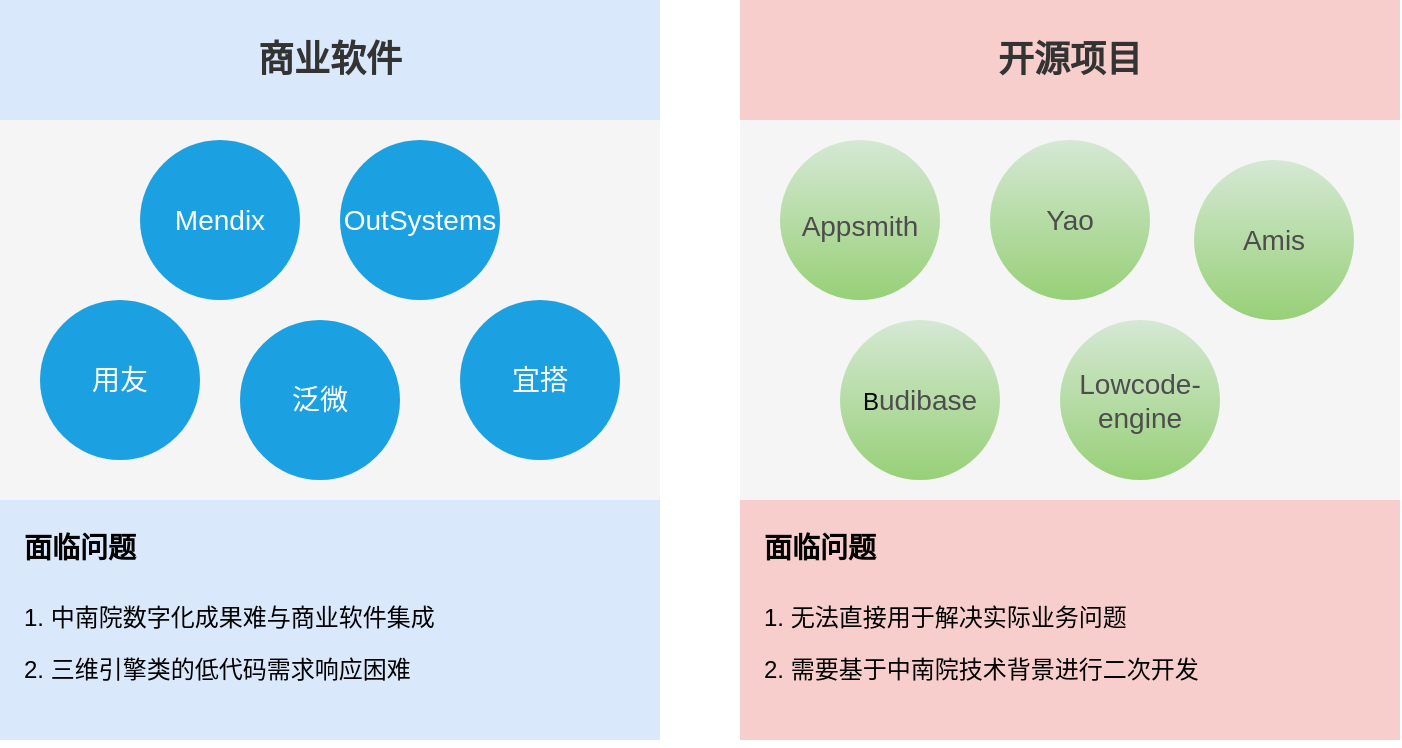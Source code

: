 <mxfile version="24.2.5" type="github">
  <diagram name="第 1 页" id="0m1JGkICXJwfyc3kdz0c">
    <mxGraphModel dx="1481" dy="815" grid="1" gridSize="10" guides="1" tooltips="1" connect="1" arrows="1" fold="1" page="1" pageScale="1" pageWidth="827" pageHeight="1169" math="0" shadow="0">
      <root>
        <mxCell id="0" />
        <mxCell id="1" parent="0" />
        <mxCell id="BSsokl0MyuDhds6KbzqO-1" value="" style="rounded=0;whiteSpace=wrap;html=1;fillColor=#f5f5f5;fontColor=#333333;strokeColor=none;" parent="1" vertex="1">
          <mxGeometry x="150" y="120" width="330" height="370" as="geometry" />
        </mxCell>
        <mxCell id="BSsokl0MyuDhds6KbzqO-2" value="" style="rounded=0;whiteSpace=wrap;html=1;fillColor=#f5f5f5;fontColor=#333333;strokeColor=none;" parent="1" vertex="1">
          <mxGeometry x="520" y="120" width="330" height="370" as="geometry" />
        </mxCell>
        <mxCell id="BSsokl0MyuDhds6KbzqO-3" value="" style="rounded=0;whiteSpace=wrap;html=1;fillColor=#dae8fc;strokeColor=none;" parent="1" vertex="1">
          <mxGeometry x="150" y="370" width="330" height="120" as="geometry" />
        </mxCell>
        <mxCell id="BSsokl0MyuDhds6KbzqO-4" value="" style="rounded=0;whiteSpace=wrap;html=1;fillColor=#f8cecc;strokeColor=none;" parent="1" vertex="1">
          <mxGeometry x="520" y="370" width="330" height="120" as="geometry" />
        </mxCell>
        <mxCell id="BSsokl0MyuDhds6KbzqO-5" value="&lt;font style=&quot;font-size: 14px;&quot;&gt;用友&lt;/font&gt;" style="ellipse;whiteSpace=wrap;html=1;aspect=fixed;fillColor=#1ba1e2;strokeColor=none;fontColor=#ffffff;" parent="1" vertex="1">
          <mxGeometry x="170" y="270" width="80" height="80" as="geometry" />
        </mxCell>
        <mxCell id="BSsokl0MyuDhds6KbzqO-6" value="&lt;font style=&quot;font-size: 14px;&quot;&gt;泛微&lt;/font&gt;" style="ellipse;whiteSpace=wrap;html=1;aspect=fixed;fillColor=#1ba1e2;strokeColor=none;fontColor=#ffffff;" parent="1" vertex="1">
          <mxGeometry x="270" y="280" width="80" height="80" as="geometry" />
        </mxCell>
        <mxCell id="BSsokl0MyuDhds6KbzqO-7" value="&lt;font style=&quot;font-size: 14px;&quot;&gt;宜搭&lt;/font&gt;" style="ellipse;whiteSpace=wrap;html=1;aspect=fixed;fillColor=#1ba1e2;strokeColor=none;fontColor=#ffffff;" parent="1" vertex="1">
          <mxGeometry x="380" y="270" width="80" height="80" as="geometry" />
        </mxCell>
        <mxCell id="BSsokl0MyuDhds6KbzqO-8" value="B&lt;a style=&quot;box-sizing: border-box; text-decoration-line: none; text-align: start; text-wrap: nowrap;&quot; class=&quot;Link__StyledLink-sc-14289xe-0 dheQRw&quot; href=&quot;https://github.com/Budibase/budibase&quot;&gt;&lt;span style=&quot;box-sizing: border-box; overflow: hidden; text-overflow: ellipsis;&quot; class=&quot;Text-sc-17v1xeu-0 qaOIC search-match&quot;&gt;&lt;span style=&quot;box-sizing: border-box;&quot;&gt;&lt;font color=&quot;#4d4d4d&quot; style=&quot;font-size: 14px;&quot; face=&quot;Helvetica&quot;&gt;udibase&lt;/font&gt;&lt;/span&gt;&lt;/span&gt;&lt;/a&gt;" style="ellipse;whiteSpace=wrap;html=1;aspect=fixed;strokeColor=none;fillColor=#d5e8d4;gradientColor=#97d077;" parent="1" vertex="1">
          <mxGeometry x="570" y="280" width="80" height="80" as="geometry" />
        </mxCell>
        <mxCell id="BSsokl0MyuDhds6KbzqO-9" value="&lt;font color=&quot;#4d4d4d&quot; style=&quot;font-size: 14px;&quot; face=&quot;Helvetica&quot;&gt;&lt;span style=&quot;vertical-align: baseline;&quot;&gt;Lowcode&lt;/span&gt;&lt;span style=&quot;vertical-align: baseline;&quot;&gt;-engine&lt;/span&gt;&lt;/font&gt;" style="ellipse;whiteSpace=wrap;html=1;aspect=fixed;strokeColor=none;fillColor=#d5e8d4;gradientColor=#97d077;" parent="1" vertex="1">
          <mxGeometry x="680" y="280" width="80" height="80" as="geometry" />
        </mxCell>
        <mxCell id="BSsokl0MyuDhds6KbzqO-10" value="&lt;span style=&quot;vertical-align: baseline;&quot;&gt;&lt;font color=&quot;#4d4d4d&quot; style=&quot;font-size: 14px;&quot; face=&quot;Helvetica&quot;&gt;Amis&lt;/font&gt;&lt;/span&gt;" style="ellipse;whiteSpace=wrap;html=1;aspect=fixed;strokeColor=none;fillColor=#d5e8d4;gradientColor=#97d077;" parent="1" vertex="1">
          <mxGeometry x="747" y="200" width="80" height="80" as="geometry" />
        </mxCell>
        <mxCell id="BSsokl0MyuDhds6KbzqO-11" value="&lt;h1 style=&quot;box-sizing: border-box; outline: 0px; margin: 0px; padding: 0px; overflow-wrap: break-word; word-break: break-all; font-variant-ligatures: common-ligatures; text-align: start;&quot; id=&quot;articleContentId&quot; class=&quot;title-article&quot;&gt;&lt;font color=&quot;#4d4d4d&quot; face=&quot;Helvetica&quot; style=&quot;font-weight: normal; font-size: 14px;&quot;&gt;Appsmith&lt;/font&gt;&lt;/h1&gt;" style="ellipse;whiteSpace=wrap;html=1;aspect=fixed;fillColor=#d5e8d4;strokeColor=none;gradientColor=#97d077;" parent="1" vertex="1">
          <mxGeometry x="540" y="190" width="80" height="80" as="geometry" />
        </mxCell>
        <mxCell id="BSsokl0MyuDhds6KbzqO-12" value="&lt;font style=&quot;font-size: 14px;&quot;&gt;Mendix&lt;/font&gt;" style="ellipse;whiteSpace=wrap;html=1;aspect=fixed;fillColor=#1ba1e2;strokeColor=none;fontColor=#ffffff;" parent="1" vertex="1">
          <mxGeometry x="220" y="190" width="80" height="80" as="geometry" />
        </mxCell>
        <mxCell id="BSsokl0MyuDhds6KbzqO-13" value="&lt;font color=&quot;#333333&quot; size=&quot;1&quot; style=&quot;&quot;&gt;&lt;b style=&quot;font-size: 18px;&quot;&gt;商业软件&lt;/b&gt;&lt;/font&gt;" style="rounded=0;whiteSpace=wrap;html=1;fillColor=#dae8fc;strokeColor=none;" parent="1" vertex="1">
          <mxGeometry x="150" y="120" width="330" height="60" as="geometry" />
        </mxCell>
        <mxCell id="BSsokl0MyuDhds6KbzqO-14" value="&lt;font color=&quot;#333333&quot; style=&quot;font-size: 18px;&quot;&gt;&lt;b&gt;开源项目&lt;/b&gt;&lt;/font&gt;" style="rounded=0;whiteSpace=wrap;html=1;fillColor=#f8cecc;strokeColor=none;" parent="1" vertex="1">
          <mxGeometry x="520" y="120" width="330" height="60" as="geometry" />
        </mxCell>
        <mxCell id="BSsokl0MyuDhds6KbzqO-15" value="&lt;h1 style=&quot;margin-top: 0px;&quot;&gt;&lt;font style=&quot;font-size: 14px;&quot;&gt;面临问题&lt;/font&gt;&lt;/h1&gt;&lt;p&gt;1. 中南院数字化成果难与商业软件集成&lt;/p&gt;&lt;p&gt;2. 三维引擎类的低代码需求响应困难&lt;/p&gt;" style="text;html=1;whiteSpace=wrap;overflow=hidden;rounded=0;" parent="1" vertex="1">
          <mxGeometry x="160" y="370" width="310" height="120" as="geometry" />
        </mxCell>
        <mxCell id="BSsokl0MyuDhds6KbzqO-16" value="&lt;h1 style=&quot;margin-top: 0px;&quot;&gt;&lt;font style=&quot;font-size: 14px;&quot;&gt;面临问题&lt;/font&gt;&lt;/h1&gt;&lt;p&gt;1. 无法直接用于解决实际业务问题&lt;/p&gt;&lt;p&gt;2. 需要基于中南院技术背景进行二次开发&lt;/p&gt;" style="text;html=1;whiteSpace=wrap;overflow=hidden;rounded=0;" parent="1" vertex="1">
          <mxGeometry x="530" y="370" width="310" height="120" as="geometry" />
        </mxCell>
        <mxCell id="BSsokl0MyuDhds6KbzqO-17" value="&lt;span style=&quot;vertical-align: baseline;&quot;&gt;&lt;font color=&quot;#4d4d4d&quot; style=&quot;font-size: 14px;&quot; face=&quot;Helvetica&quot;&gt;Yao&lt;/font&gt;&lt;/span&gt;" style="ellipse;whiteSpace=wrap;html=1;aspect=fixed;strokeColor=none;fillColor=#d5e8d4;gradientColor=#97d077;" parent="1" vertex="1">
          <mxGeometry x="645" y="190" width="80" height="80" as="geometry" />
        </mxCell>
        <mxCell id="BSsokl0MyuDhds6KbzqO-19" value="&lt;span style=&quot;vertical-align: baseline;&quot;&gt;&lt;font style=&quot;font-size: 14px;&quot; face=&quot;Helvetica&quot;&gt;OutSystems&lt;/font&gt;&lt;/span&gt;" style="ellipse;whiteSpace=wrap;html=1;aspect=fixed;fillColor=#1ba1e2;strokeColor=none;fontColor=#ffffff;" parent="1" vertex="1">
          <mxGeometry x="320" y="190" width="80" height="80" as="geometry" />
        </mxCell>
      </root>
    </mxGraphModel>
  </diagram>
</mxfile>
